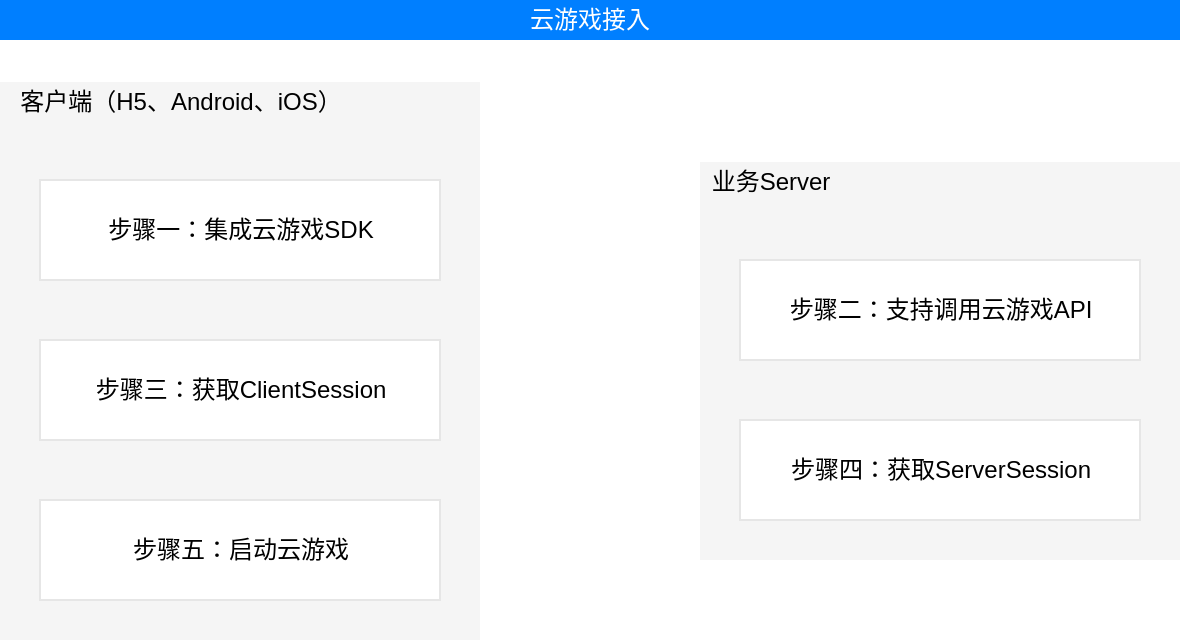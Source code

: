 <mxfile version="15.8.2" type="github">
  <diagram id="Ht1M8jgEwFfnCIfOTk4-" name="Page-1">
    <mxGraphModel dx="780" dy="443" grid="1" gridSize="10" guides="1" tooltips="1" connect="1" arrows="1" fold="1" page="1" pageScale="1" pageWidth="1169" pageHeight="827" math="0" shadow="0">
      <root>
        <mxCell id="0" />
        <mxCell id="1" parent="0" />
        <mxCell id="6FNGuCrmEd_Gx9L0aRJh-2" value="" style="rounded=0;whiteSpace=wrap;html=1;fillColor=#f5f5f5;strokeColor=none;fontColor=#333333;" vertex="1" parent="1">
          <mxGeometry x="180" y="141" width="240" height="279" as="geometry" />
        </mxCell>
        <mxCell id="6FNGuCrmEd_Gx9L0aRJh-4" value="客户端（H5、Android、iOS）" style="text;html=1;resizable=0;autosize=1;align=center;verticalAlign=middle;points=[];fillColor=none;strokeColor=none;rounded=0;" vertex="1" parent="1">
          <mxGeometry x="180" y="141" width="180" height="20" as="geometry" />
        </mxCell>
        <mxCell id="6FNGuCrmEd_Gx9L0aRJh-14" value="&lt;font color=&quot;#ffffff&quot;&gt;云游戏接入&lt;/font&gt;" style="rounded=0;whiteSpace=wrap;html=1;labelBackgroundColor=none;fontColor=#B3B3B3;strokeColor=none;fillColor=#007FFF;" vertex="1" parent="1">
          <mxGeometry x="180" y="100" width="590" height="20" as="geometry" />
        </mxCell>
        <mxCell id="6FNGuCrmEd_Gx9L0aRJh-34" value="" style="rounded=0;whiteSpace=wrap;html=1;fillColor=#f5f5f5;strokeColor=none;fontColor=#333333;" vertex="1" parent="1">
          <mxGeometry x="530" y="181" width="240" height="199" as="geometry" />
        </mxCell>
        <mxCell id="6FNGuCrmEd_Gx9L0aRJh-35" value="业务Server" style="text;html=1;resizable=0;autosize=1;align=center;verticalAlign=middle;points=[];fillColor=none;strokeColor=none;rounded=0;" vertex="1" parent="1">
          <mxGeometry x="530" y="181" width="70" height="20" as="geometry" />
        </mxCell>
        <mxCell id="6FNGuCrmEd_Gx9L0aRJh-42" value="" style="group;imageAlign=center;imageVerticalAlign=middle;" vertex="1" connectable="0" parent="1">
          <mxGeometry x="200" y="270" width="200" height="50" as="geometry" />
        </mxCell>
        <mxCell id="6FNGuCrmEd_Gx9L0aRJh-43" value="" style="rounded=0;whiteSpace=wrap;html=1;labelBackgroundColor=none;fontColor=#B3B3B3;strokeColor=#E6E6E6;" vertex="1" parent="6FNGuCrmEd_Gx9L0aRJh-42">
          <mxGeometry width="200" height="50" as="geometry" />
        </mxCell>
        <mxCell id="6FNGuCrmEd_Gx9L0aRJh-44" value="&lt;font color=&quot;#000000&quot;&gt;步骤三：获取ClientSession&lt;/font&gt;" style="text;html=1;resizable=0;autosize=1;align=center;verticalAlign=middle;points=[];fillColor=none;strokeColor=none;rounded=0;fontColor=#B3B3B3;labelBackgroundColor=none;" vertex="1" parent="6FNGuCrmEd_Gx9L0aRJh-42">
          <mxGeometry x="20" y="14.997" width="160" height="20" as="geometry" />
        </mxCell>
        <mxCell id="6FNGuCrmEd_Gx9L0aRJh-45" value="" style="group;imageAlign=center;imageVerticalAlign=middle;" vertex="1" connectable="0" parent="1">
          <mxGeometry x="200" y="190" width="200" height="50" as="geometry" />
        </mxCell>
        <mxCell id="6FNGuCrmEd_Gx9L0aRJh-46" value="" style="rounded=0;whiteSpace=wrap;html=1;labelBackgroundColor=none;fontColor=#B3B3B3;strokeColor=#E6E6E6;" vertex="1" parent="6FNGuCrmEd_Gx9L0aRJh-45">
          <mxGeometry width="200" height="50" as="geometry" />
        </mxCell>
        <mxCell id="6FNGuCrmEd_Gx9L0aRJh-47" value="&lt;font color=&quot;#000000&quot;&gt;步骤一：集成云游戏SDK&lt;/font&gt;" style="text;html=1;resizable=0;autosize=1;align=center;verticalAlign=middle;points=[];fillColor=none;strokeColor=none;rounded=0;fontColor=#B3B3B3;labelBackgroundColor=none;" vertex="1" parent="6FNGuCrmEd_Gx9L0aRJh-45">
          <mxGeometry x="25" y="14.997" width="150" height="20" as="geometry" />
        </mxCell>
        <mxCell id="6FNGuCrmEd_Gx9L0aRJh-48" value="" style="group;imageAlign=center;imageVerticalAlign=middle;" vertex="1" connectable="0" parent="1">
          <mxGeometry x="550" y="230" width="200" height="50" as="geometry" />
        </mxCell>
        <mxCell id="6FNGuCrmEd_Gx9L0aRJh-49" value="" style="rounded=0;whiteSpace=wrap;html=1;labelBackgroundColor=none;fontColor=#B3B3B3;strokeColor=#E6E6E6;" vertex="1" parent="6FNGuCrmEd_Gx9L0aRJh-48">
          <mxGeometry width="200" height="50" as="geometry" />
        </mxCell>
        <mxCell id="6FNGuCrmEd_Gx9L0aRJh-50" value="&lt;font color=&quot;#000000&quot;&gt;步骤二：支持调用云游戏API&lt;/font&gt;" style="text;html=1;resizable=0;autosize=1;align=center;verticalAlign=middle;points=[];fillColor=none;strokeColor=none;rounded=0;fontColor=#B3B3B3;labelBackgroundColor=none;" vertex="1" parent="6FNGuCrmEd_Gx9L0aRJh-48">
          <mxGeometry x="15" y="14.997" width="170" height="20" as="geometry" />
        </mxCell>
        <mxCell id="6FNGuCrmEd_Gx9L0aRJh-51" value="" style="group;imageAlign=center;imageVerticalAlign=middle;" vertex="1" connectable="0" parent="1">
          <mxGeometry x="550" y="310" width="210" height="50" as="geometry" />
        </mxCell>
        <mxCell id="6FNGuCrmEd_Gx9L0aRJh-52" value="" style="rounded=0;whiteSpace=wrap;html=1;labelBackgroundColor=none;fontColor=#B3B3B3;strokeColor=#E6E6E6;" vertex="1" parent="6FNGuCrmEd_Gx9L0aRJh-51">
          <mxGeometry width="200" height="50" as="geometry" />
        </mxCell>
        <mxCell id="6FNGuCrmEd_Gx9L0aRJh-53" value="&lt;font color=&quot;#000000&quot;&gt;步骤四：获取ServerSession&lt;/font&gt;" style="text;html=1;resizable=0;autosize=1;align=center;verticalAlign=middle;points=[];fillColor=none;strokeColor=none;rounded=0;fontColor=#B3B3B3;labelBackgroundColor=none;" vertex="1" parent="6FNGuCrmEd_Gx9L0aRJh-51">
          <mxGeometry x="15" y="14.997" width="170" height="20" as="geometry" />
        </mxCell>
        <mxCell id="6FNGuCrmEd_Gx9L0aRJh-54" value="" style="group;imageAlign=center;imageVerticalAlign=middle;" vertex="1" connectable="0" parent="1">
          <mxGeometry x="200" y="350" width="200" height="50" as="geometry" />
        </mxCell>
        <mxCell id="6FNGuCrmEd_Gx9L0aRJh-55" value="" style="rounded=0;whiteSpace=wrap;html=1;labelBackgroundColor=none;fontColor=#B3B3B3;strokeColor=#E6E6E6;" vertex="1" parent="6FNGuCrmEd_Gx9L0aRJh-54">
          <mxGeometry width="200" height="50" as="geometry" />
        </mxCell>
        <mxCell id="6FNGuCrmEd_Gx9L0aRJh-56" value="&lt;font color=&quot;#000000&quot;&gt;步骤五：启动云游戏&lt;/font&gt;" style="text;html=1;resizable=0;autosize=1;align=center;verticalAlign=middle;points=[];fillColor=none;strokeColor=none;rounded=0;fontColor=#B3B3B3;labelBackgroundColor=none;" vertex="1" parent="6FNGuCrmEd_Gx9L0aRJh-54">
          <mxGeometry x="40" y="14.997" width="120" height="20" as="geometry" />
        </mxCell>
      </root>
    </mxGraphModel>
  </diagram>
</mxfile>
